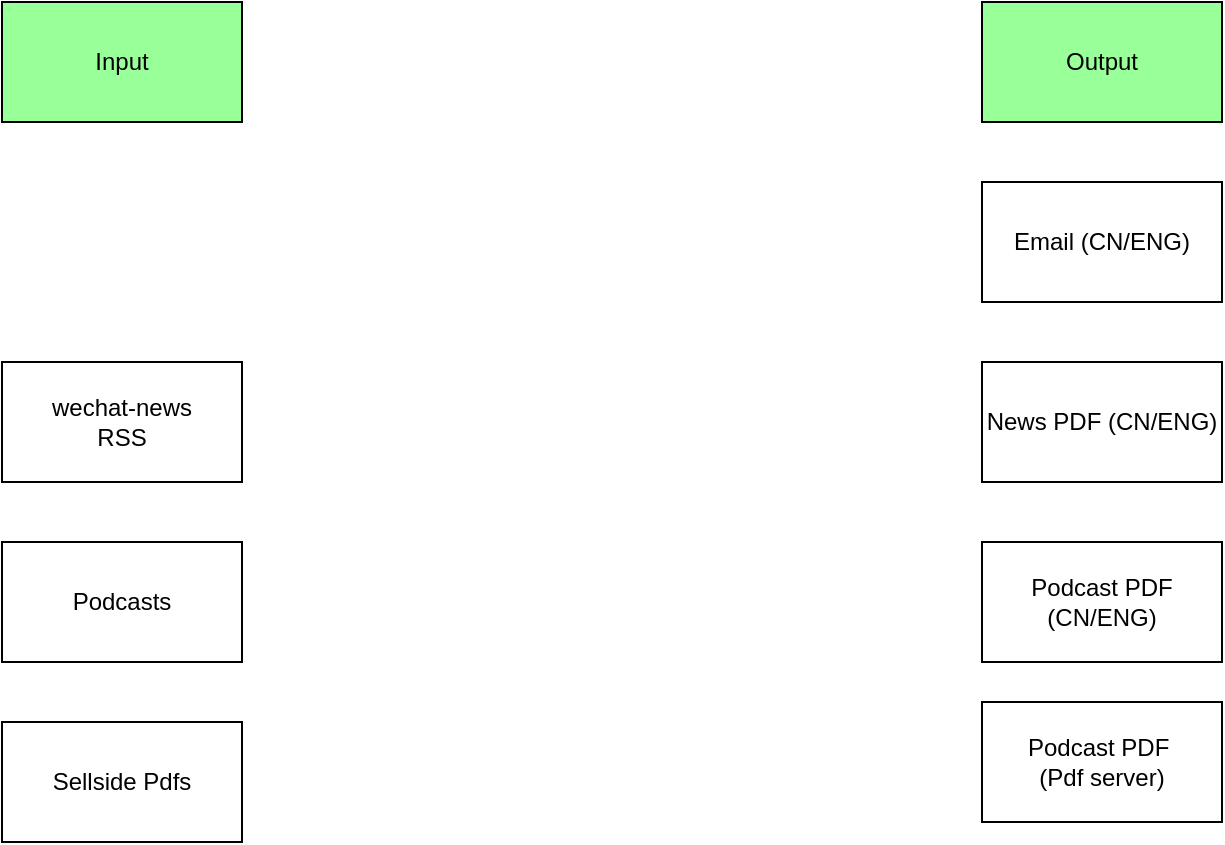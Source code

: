 <mxfile>
    <diagram id="Jm93HV-bxFnYq8IhcxDb" name="Page-1">
        <mxGraphModel dx="808" dy="859" grid="1" gridSize="10" guides="1" tooltips="1" connect="1" arrows="1" fold="1" page="1" pageScale="1" pageWidth="850" pageHeight="1100" math="0" shadow="0">
            <root>
                <mxCell id="0"/>
                <mxCell id="1" parent="0"/>
                <mxCell id="2" value="wechat-news&lt;div&gt;RSS&lt;/div&gt;" style="rounded=0;whiteSpace=wrap;html=1;" parent="1" vertex="1">
                    <mxGeometry x="90" y="290" width="120" height="60" as="geometry"/>
                </mxCell>
                <mxCell id="3" value="Podcasts" style="rounded=0;whiteSpace=wrap;html=1;" parent="1" vertex="1">
                    <mxGeometry x="90" y="380" width="120" height="60" as="geometry"/>
                </mxCell>
                <mxCell id="4" value="Sellside Pdfs" style="rounded=0;whiteSpace=wrap;html=1;" parent="1" vertex="1">
                    <mxGeometry x="90" y="470" width="120" height="60" as="geometry"/>
                </mxCell>
                <mxCell id="5" value="Email (CN/ENG)" style="rounded=0;whiteSpace=wrap;html=1;" vertex="1" parent="1">
                    <mxGeometry x="580" y="200" width="120" height="60" as="geometry"/>
                </mxCell>
                <mxCell id="6" value="Input" style="rounded=0;whiteSpace=wrap;html=1;fillColor=#99FF99;" vertex="1" parent="1">
                    <mxGeometry x="90" y="110" width="120" height="60" as="geometry"/>
                </mxCell>
                <mxCell id="7" value="Output" style="rounded=0;whiteSpace=wrap;html=1;fillColor=#99FF99;" vertex="1" parent="1">
                    <mxGeometry x="580" y="110" width="120" height="60" as="geometry"/>
                </mxCell>
                <mxCell id="8" value="News PDF (CN/ENG)" style="rounded=0;whiteSpace=wrap;html=1;" vertex="1" parent="1">
                    <mxGeometry x="580" y="290" width="120" height="60" as="geometry"/>
                </mxCell>
                <mxCell id="9" value="Podcast PDF (CN/ENG)" style="rounded=0;whiteSpace=wrap;html=1;" vertex="1" parent="1">
                    <mxGeometry x="580" y="380" width="120" height="60" as="geometry"/>
                </mxCell>
                <mxCell id="10" value="Podcast PDF&amp;nbsp;&lt;div&gt;(Pdf server)&lt;/div&gt;" style="rounded=0;whiteSpace=wrap;html=1;" vertex="1" parent="1">
                    <mxGeometry x="580" y="460" width="120" height="60" as="geometry"/>
                </mxCell>
            </root>
        </mxGraphModel>
    </diagram>
</mxfile>
